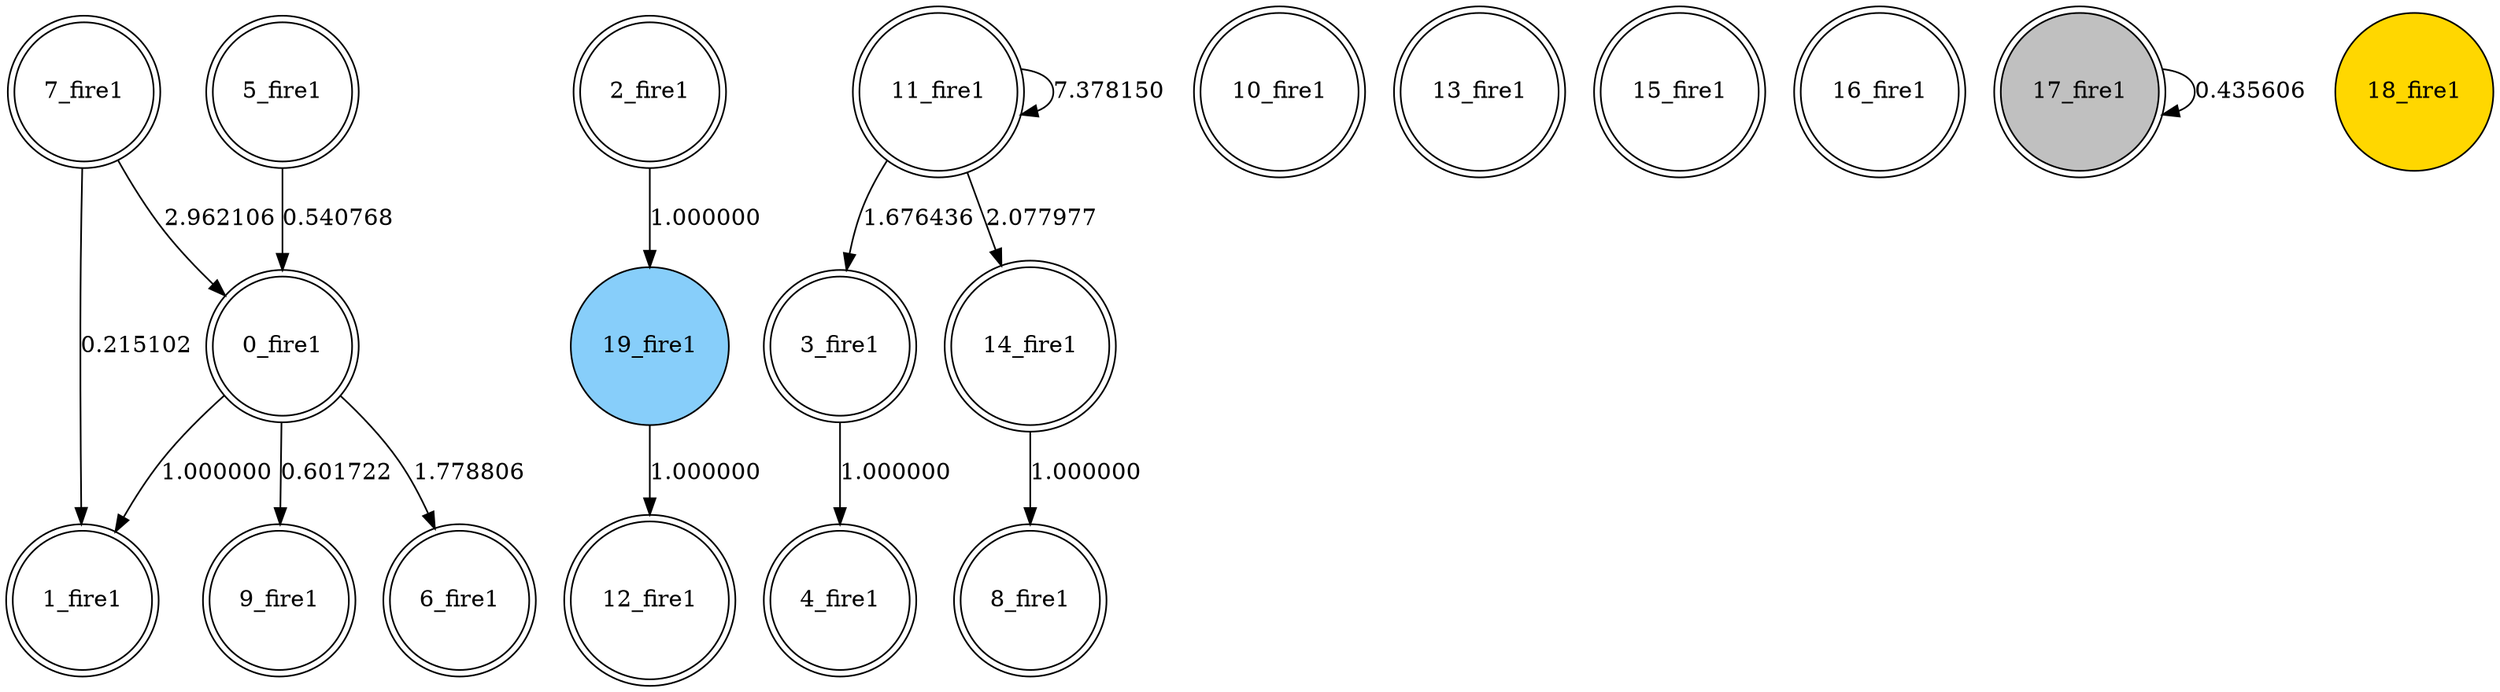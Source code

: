 digraph G {
 node[shape = circle]
0 [label="0_fire1",shape=doublecircle]
1 [label="1_fire1",shape=doublecircle]
2 [label="2_fire1",shape=doublecircle]
3 [label="3_fire1",shape=doublecircle]
4 [label="4_fire1",shape=doublecircle]
5 [label="5_fire1",shape=doublecircle]
6 [label="6_fire1",shape=doublecircle]
7 [label="7_fire1",shape=doublecircle]
8 [label="8_fire1",shape=doublecircle]
9 [label="9_fire1",shape=doublecircle]
10 [label="10_fire1",shape=doublecircle]
11 [label="11_fire1",shape=doublecircle]
12 [label="12_fire1",shape=doublecircle]
13 [label="13_fire1",shape=doublecircle]
14 [label="14_fire1",shape=doublecircle]
15 [label="15_fire1",shape=doublecircle]
16 [label="16_fire1",shape=doublecircle]
17 [label="17_fire1",shape=doublecircle, style=filled, fillcolor=gray]
18 [label="18_fire1",style=filled, fillcolor=gold]
19 [label="19_fire1",style=filled, fillcolor=lightskyblue]
11 -> 11 [label="7.378150"]
17 -> 17 [label="0.435606"]
5 -> 0 [label="0.540768"]
7 -> 1 [label="0.215102"]
0 -> 9 [label="0.601722"]
7 -> 0 [label="2.962106"]
2 -> 19 [label="1.000000"]
0 -> 6 [label="1.778806"]
11 -> 3 [label="1.676436"]
11 -> 14 [label="2.077977"]
19 -> 12 [label="1.000000"]
0 -> 1 [label="1.000000"]
3 -> 4 [label="1.000000"]
14 -> 8 [label="1.000000"]
}
